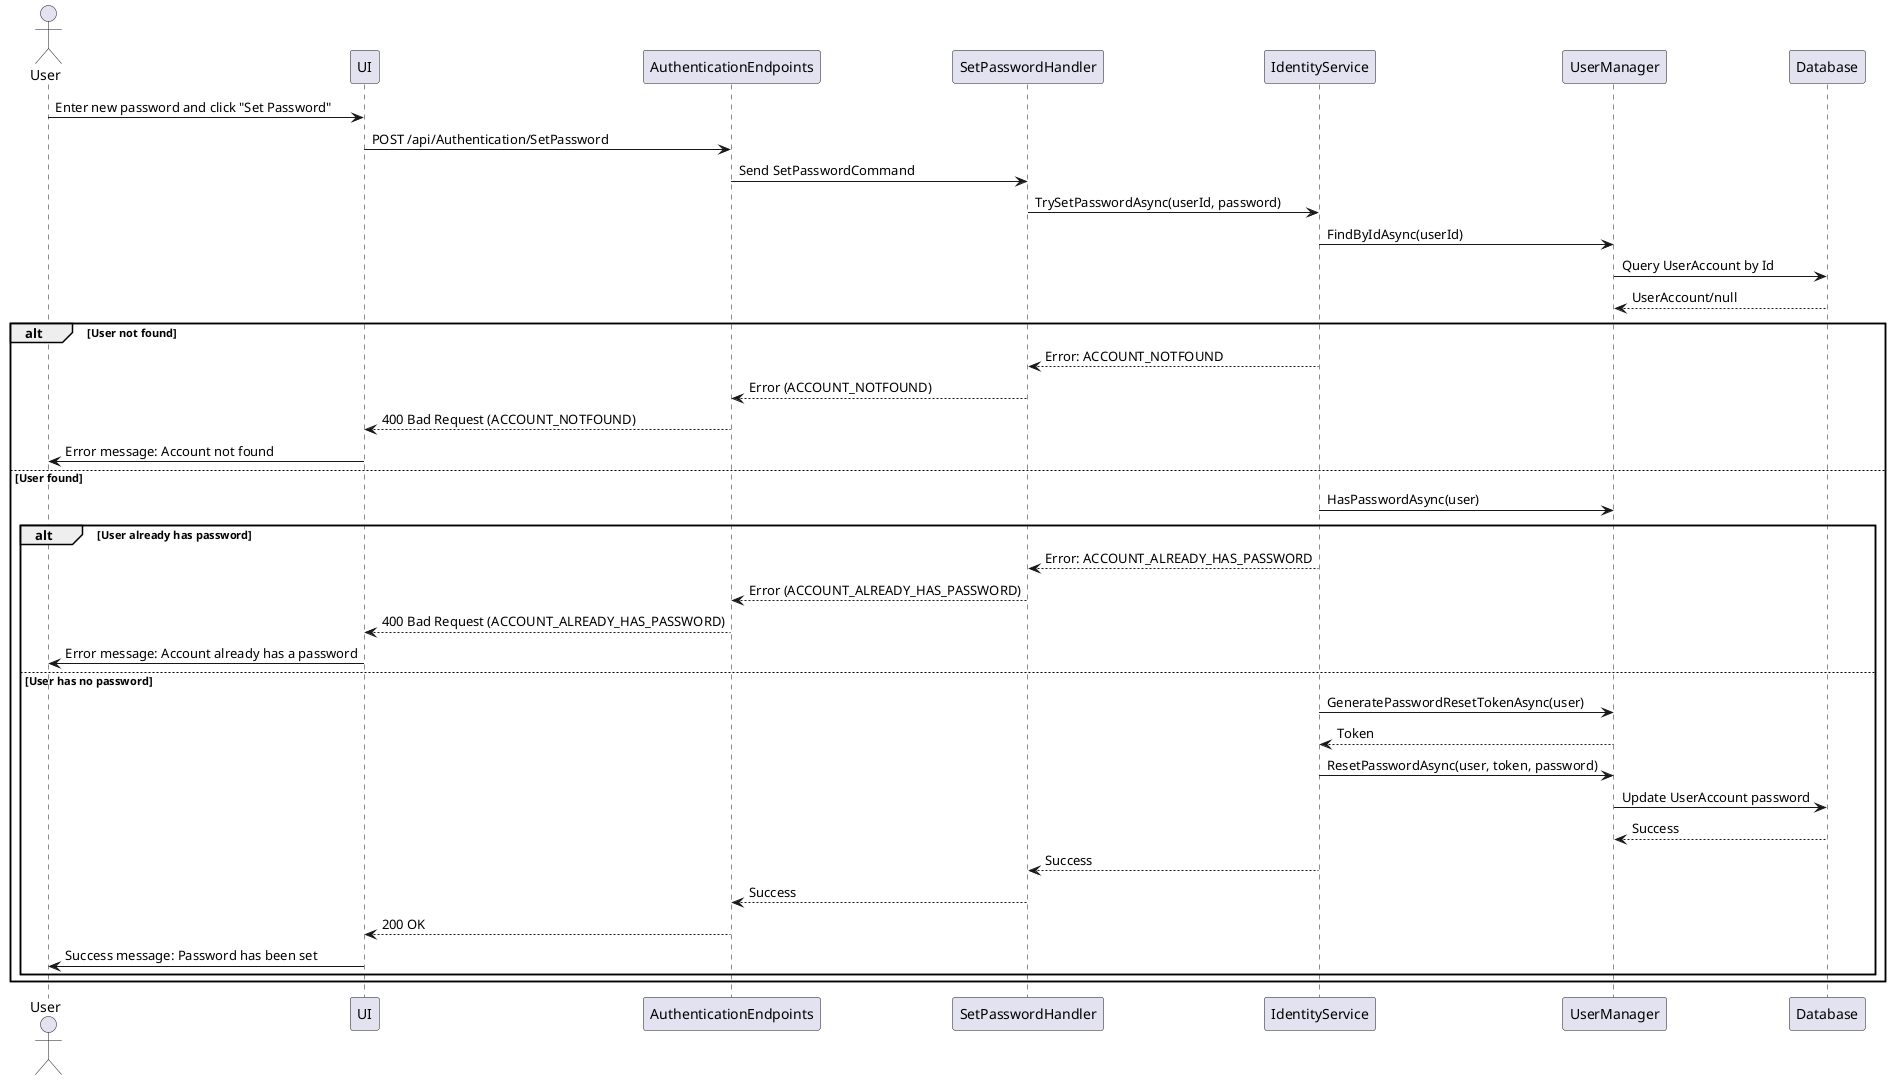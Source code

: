 @startuml
actor User
participant UI
participant AuthenticationEndpoints
participant SetPasswordHandler
participant IdentityService
participant UserManager
participant Database

User -> UI : Enter new password and click "Set Password"
UI -> AuthenticationEndpoints : POST /api/Authentication/SetPassword
AuthenticationEndpoints -> SetPasswordHandler : Send SetPasswordCommand
SetPasswordHandler -> IdentityService : TrySetPasswordAsync(userId, password)
IdentityService -> UserManager : FindByIdAsync(userId)
UserManager -> Database : Query UserAccount by Id
Database --> UserManager : UserAccount/null

alt User not found
    IdentityService --> SetPasswordHandler : Error: ACCOUNT_NOTFOUND
    SetPasswordHandler --> AuthenticationEndpoints : Error (ACCOUNT_NOTFOUND)
    AuthenticationEndpoints --> UI : 400 Bad Request (ACCOUNT_NOTFOUND)
    UI -> User : Error message: Account not found
else User found
    IdentityService -> UserManager : HasPasswordAsync(user)
    alt User already has password
        IdentityService --> SetPasswordHandler : Error: ACCOUNT_ALREADY_HAS_PASSWORD
        SetPasswordHandler --> AuthenticationEndpoints : Error (ACCOUNT_ALREADY_HAS_PASSWORD)
        AuthenticationEndpoints --> UI : 400 Bad Request (ACCOUNT_ALREADY_HAS_PASSWORD)
        UI -> User : Error message: Account already has a password
    else User has no password
        IdentityService -> UserManager : GeneratePasswordResetTokenAsync(user)
        UserManager --> IdentityService : Token
        IdentityService -> UserManager : ResetPasswordAsync(user, token, password)
        UserManager -> Database : Update UserAccount password
        Database --> UserManager : Success
        IdentityService --> SetPasswordHandler : Success
        SetPasswordHandler --> AuthenticationEndpoints : Success
        AuthenticationEndpoints --> UI : 200 OK
        UI -> User : Success message: Password has been set
    end
end
@enduml
